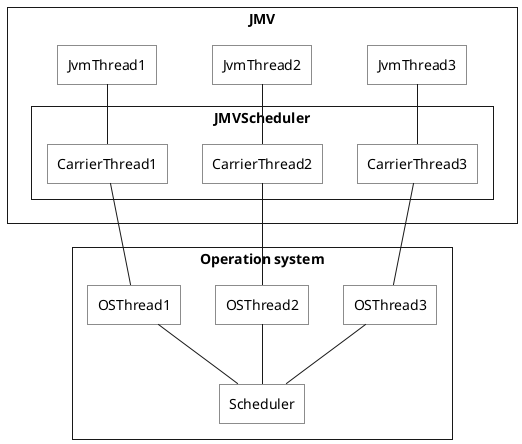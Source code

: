 @startuml

skinparam {
    defaultTextAlignment center
    roundCorner 0
    CardBackgroundColor transparent
    RectangleBackgroundColor transparent
    RectangleFontName Source Sans Pro
}

rectangle JMV {
  rectangle JvmThread1
  rectangle JvmThread2
  rectangle JvmThread3

  rectangle JMVScheduler {
    rectangle CarrierThread1
    rectangle CarrierThread2
    rectangle CarrierThread3
  }
}

rectangle "Operation system" {
  rectangle OSThread1
  rectangle OSThread2
  rectangle OSThread3

  rectangle Scheduler

  Scheduler -up- OSThread1
  Scheduler -up- OSThread2
  Scheduler -up- OSThread3
}

  OSThread1 -up- CarrierThread1
  OSThread2 -up- CarrierThread2
  OSThread3 -up- CarrierThread3

  CarrierThread1 -up- JvmThread1
  CarrierThread2 -up- JvmThread2
  CarrierThread3 -up- JvmThread3

@enduml
